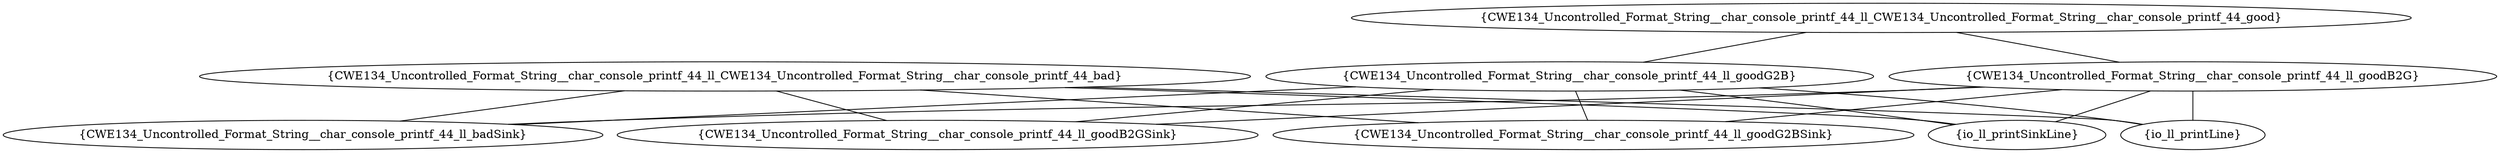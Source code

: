 graph "cg graph" {
CWE134_Uncontrolled_Format_String__char_console_printf_44_ll_CWE134_Uncontrolled_Format_String__char_console_printf_44_bad [label="{CWE134_Uncontrolled_Format_String__char_console_printf_44_ll_CWE134_Uncontrolled_Format_String__char_console_printf_44_bad}"];
io_ll_printLine [label="{io_ll_printLine}"];
CWE134_Uncontrolled_Format_String__char_console_printf_44_ll_badSink [label="{CWE134_Uncontrolled_Format_String__char_console_printf_44_ll_badSink}"];
CWE134_Uncontrolled_Format_String__char_console_printf_44_ll_goodB2GSink [label="{CWE134_Uncontrolled_Format_String__char_console_printf_44_ll_goodB2GSink}"];
CWE134_Uncontrolled_Format_String__char_console_printf_44_ll_goodG2BSink [label="{CWE134_Uncontrolled_Format_String__char_console_printf_44_ll_goodG2BSink}"];
io_ll_printSinkLine [label="{io_ll_printSinkLine}"];
CWE134_Uncontrolled_Format_String__char_console_printf_44_ll_goodB2G [label="{CWE134_Uncontrolled_Format_String__char_console_printf_44_ll_goodB2G}"];
CWE134_Uncontrolled_Format_String__char_console_printf_44_ll_CWE134_Uncontrolled_Format_String__char_console_printf_44_good [label="{CWE134_Uncontrolled_Format_String__char_console_printf_44_ll_CWE134_Uncontrolled_Format_String__char_console_printf_44_good}"];
CWE134_Uncontrolled_Format_String__char_console_printf_44_ll_goodG2B [label="{CWE134_Uncontrolled_Format_String__char_console_printf_44_ll_goodG2B}"];
CWE134_Uncontrolled_Format_String__char_console_printf_44_ll_CWE134_Uncontrolled_Format_String__char_console_printf_44_bad -- io_ll_printLine;
CWE134_Uncontrolled_Format_String__char_console_printf_44_ll_CWE134_Uncontrolled_Format_String__char_console_printf_44_bad -- CWE134_Uncontrolled_Format_String__char_console_printf_44_ll_badSink;
CWE134_Uncontrolled_Format_String__char_console_printf_44_ll_CWE134_Uncontrolled_Format_String__char_console_printf_44_bad -- CWE134_Uncontrolled_Format_String__char_console_printf_44_ll_goodB2GSink;
CWE134_Uncontrolled_Format_String__char_console_printf_44_ll_CWE134_Uncontrolled_Format_String__char_console_printf_44_bad -- CWE134_Uncontrolled_Format_String__char_console_printf_44_ll_goodG2BSink;
CWE134_Uncontrolled_Format_String__char_console_printf_44_ll_CWE134_Uncontrolled_Format_String__char_console_printf_44_bad -- io_ll_printSinkLine;
CWE134_Uncontrolled_Format_String__char_console_printf_44_ll_goodB2G -- io_ll_printLine;
CWE134_Uncontrolled_Format_String__char_console_printf_44_ll_goodB2G -- CWE134_Uncontrolled_Format_String__char_console_printf_44_ll_badSink;
CWE134_Uncontrolled_Format_String__char_console_printf_44_ll_goodB2G -- CWE134_Uncontrolled_Format_String__char_console_printf_44_ll_goodB2GSink;
CWE134_Uncontrolled_Format_String__char_console_printf_44_ll_goodB2G -- CWE134_Uncontrolled_Format_String__char_console_printf_44_ll_goodG2BSink;
CWE134_Uncontrolled_Format_String__char_console_printf_44_ll_goodB2G -- io_ll_printSinkLine;
CWE134_Uncontrolled_Format_String__char_console_printf_44_ll_CWE134_Uncontrolled_Format_String__char_console_printf_44_good -- CWE134_Uncontrolled_Format_String__char_console_printf_44_ll_goodG2B;
CWE134_Uncontrolled_Format_String__char_console_printf_44_ll_CWE134_Uncontrolled_Format_String__char_console_printf_44_good -- CWE134_Uncontrolled_Format_String__char_console_printf_44_ll_goodB2G;
CWE134_Uncontrolled_Format_String__char_console_printf_44_ll_goodG2B -- CWE134_Uncontrolled_Format_String__char_console_printf_44_ll_badSink;
CWE134_Uncontrolled_Format_String__char_console_printf_44_ll_goodG2B -- CWE134_Uncontrolled_Format_String__char_console_printf_44_ll_goodB2GSink;
CWE134_Uncontrolled_Format_String__char_console_printf_44_ll_goodG2B -- CWE134_Uncontrolled_Format_String__char_console_printf_44_ll_goodG2BSink;
CWE134_Uncontrolled_Format_String__char_console_printf_44_ll_goodG2B -- io_ll_printLine;
CWE134_Uncontrolled_Format_String__char_console_printf_44_ll_goodG2B -- io_ll_printSinkLine;
}
